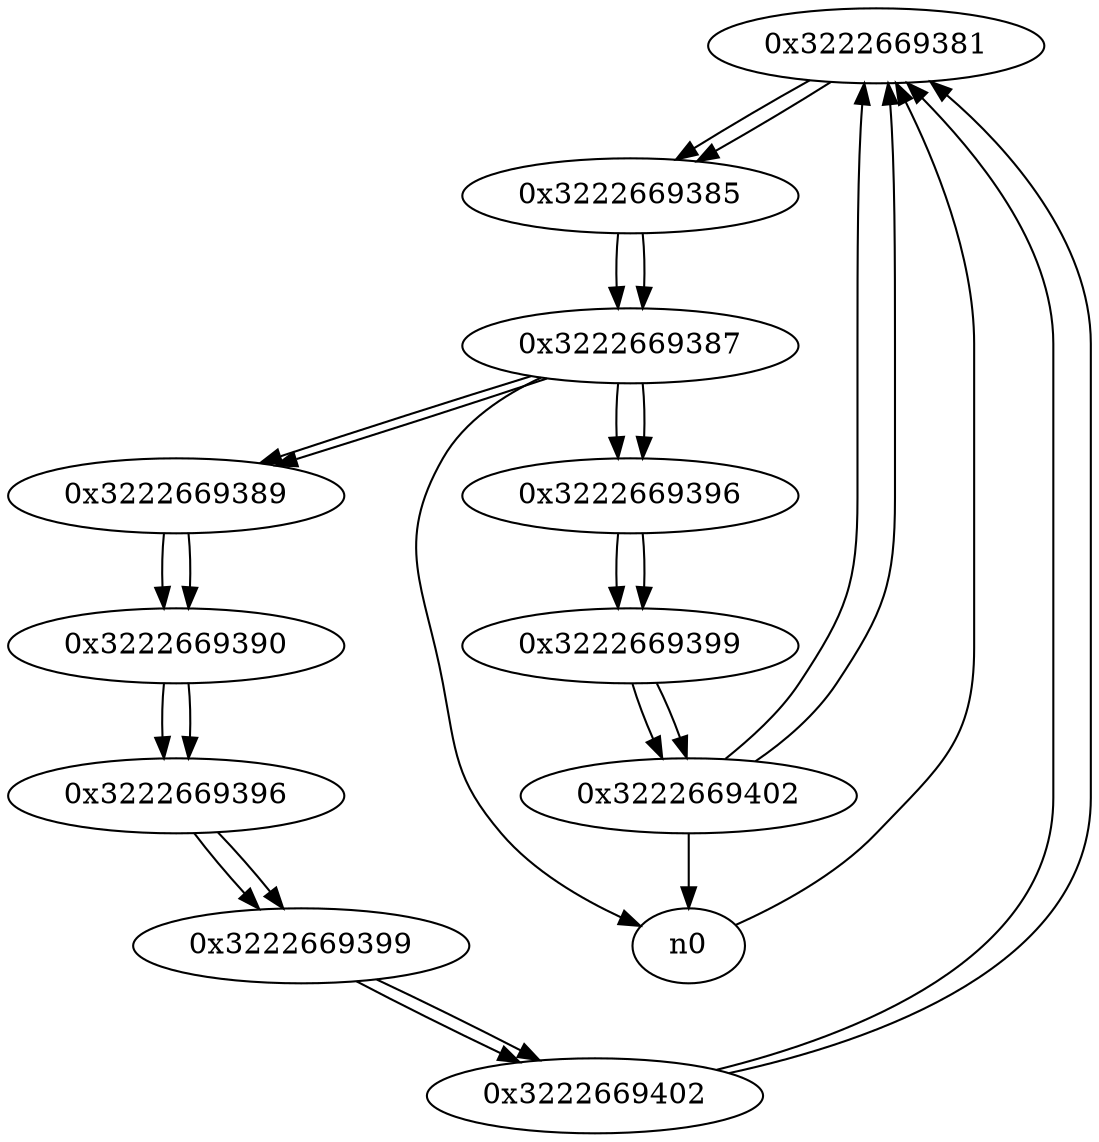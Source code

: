 digraph G{
/* nodes */
  n1 [label="0x3222669381"]
  n2 [label="0x3222669385"]
  n3 [label="0x3222669387"]
  n4 [label="0x3222669396"]
  n5 [label="0x3222669399"]
  n6 [label="0x3222669402"]
  n7 [label="0x3222669389"]
  n8 [label="0x3222669390"]
  n9 [label="0x3222669396"]
  n10 [label="0x3222669399"]
  n11 [label="0x3222669402"]
/* edges */
n1 -> n2;
n11 -> n1;
n6 -> n1;
n0 -> n1;
n2 -> n3;
n1 -> n2;
n3 -> n4;
n3 -> n7;
n3 -> n0;
n2 -> n3;
n4 -> n5;
n3 -> n4;
n5 -> n6;
n4 -> n5;
n6 -> n1;
n6 -> n0;
n5 -> n6;
n7 -> n8;
n3 -> n7;
n8 -> n9;
n7 -> n8;
n9 -> n10;
n8 -> n9;
n10 -> n11;
n9 -> n10;
n11 -> n1;
n10 -> n11;
}
